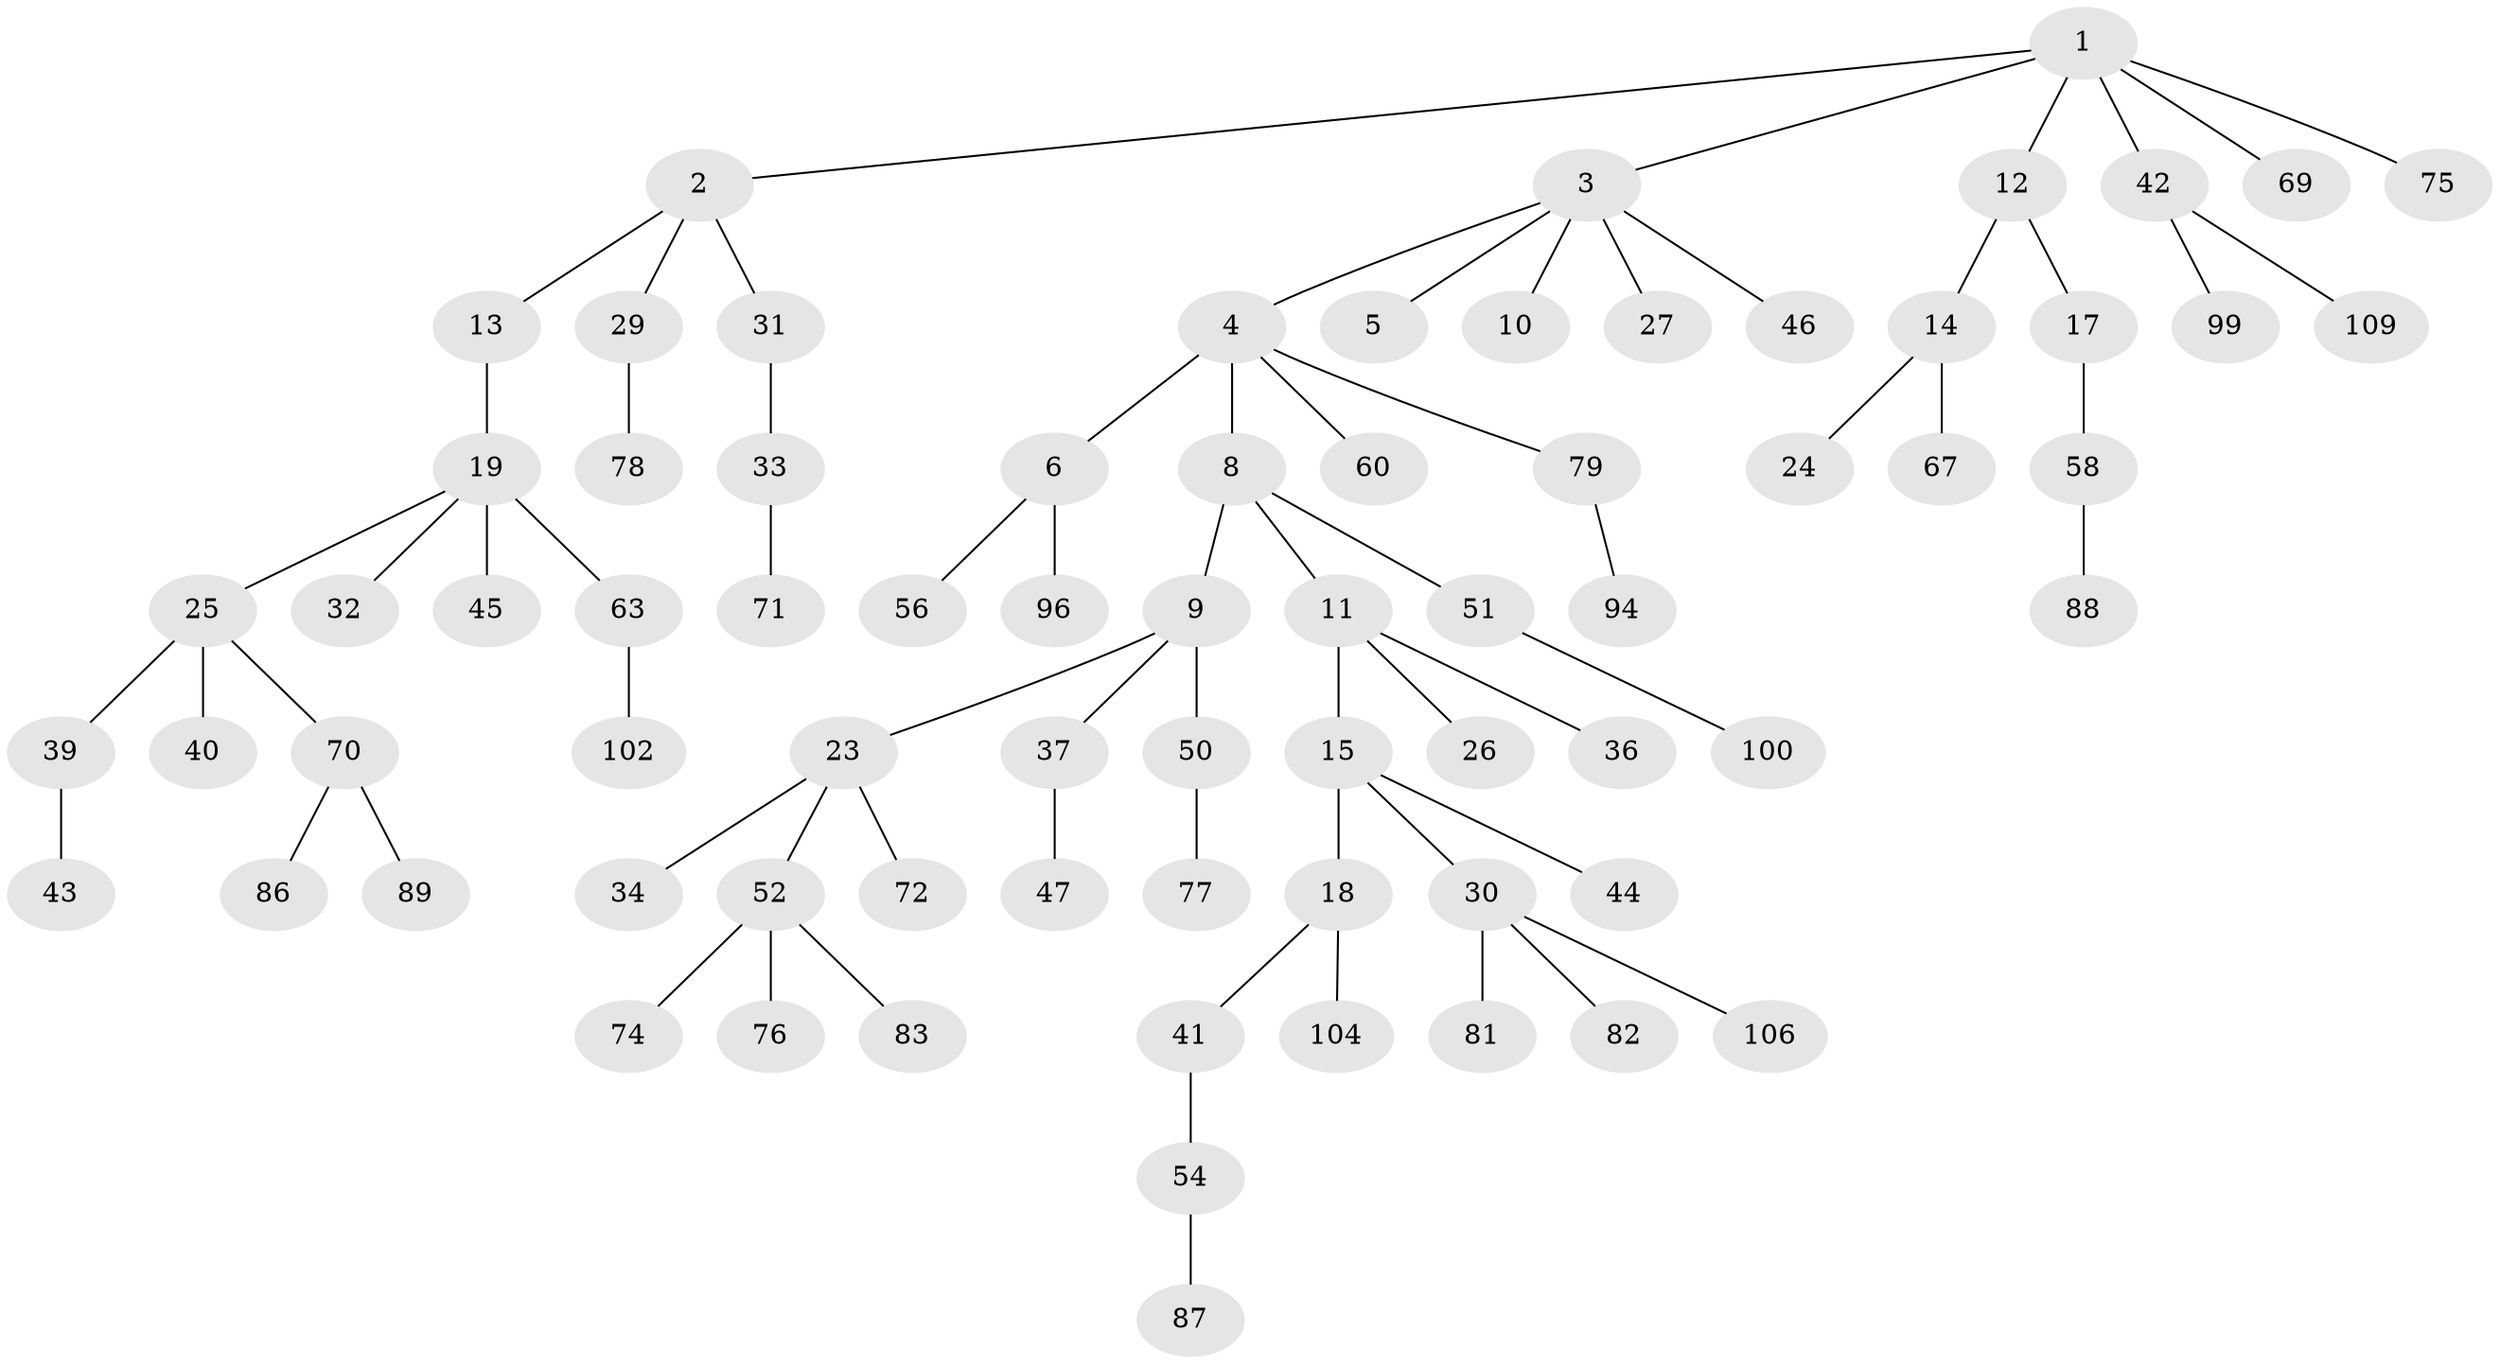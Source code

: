 // Generated by graph-tools (version 1.1) at 2025/52/02/27/25 19:52:11]
// undirected, 73 vertices, 72 edges
graph export_dot {
graph [start="1"]
  node [color=gray90,style=filled];
  1 [super="+22"];
  2 [super="+16"];
  3 [super="+85"];
  4 [super="+7"];
  5 [super="+59"];
  6 [super="+35"];
  8 [super="+38"];
  9 [super="+48"];
  10 [super="+21"];
  11;
  12 [super="+103"];
  13;
  14 [super="+80"];
  15 [super="+20"];
  17 [super="+108"];
  18 [super="+101"];
  19 [super="+28"];
  23 [super="+49"];
  24;
  25 [super="+64"];
  26 [super="+66"];
  27;
  29 [super="+97"];
  30 [super="+65"];
  31;
  32;
  33 [super="+68"];
  34;
  36;
  37 [super="+57"];
  39 [super="+91"];
  40 [super="+90"];
  41 [super="+62"];
  42 [super="+92"];
  43;
  44;
  45;
  46;
  47;
  50 [super="+93"];
  51 [super="+61"];
  52 [super="+53"];
  54 [super="+55"];
  56;
  58 [super="+73"];
  60;
  63;
  67;
  69;
  70 [super="+84"];
  71;
  72;
  74;
  75;
  76;
  77 [super="+107"];
  78;
  79 [super="+98"];
  81;
  82;
  83;
  86 [super="+95"];
  87;
  88;
  89;
  94;
  96;
  99;
  100;
  102 [super="+105"];
  104;
  106;
  109;
  1 -- 2;
  1 -- 3;
  1 -- 12;
  1 -- 69;
  1 -- 75;
  1 -- 42;
  2 -- 13;
  2 -- 31;
  2 -- 29;
  3 -- 4;
  3 -- 5;
  3 -- 10;
  3 -- 27;
  3 -- 46;
  4 -- 6;
  4 -- 79;
  4 -- 8;
  4 -- 60;
  6 -- 56;
  6 -- 96;
  8 -- 9;
  8 -- 11;
  8 -- 51;
  9 -- 23;
  9 -- 37;
  9 -- 50;
  11 -- 15;
  11 -- 26;
  11 -- 36;
  12 -- 14;
  12 -- 17;
  13 -- 19;
  14 -- 24;
  14 -- 67;
  15 -- 18;
  15 -- 30;
  15 -- 44;
  17 -- 58;
  18 -- 41;
  18 -- 104;
  19 -- 25;
  19 -- 32;
  19 -- 45;
  19 -- 63;
  23 -- 34;
  23 -- 72;
  23 -- 52;
  25 -- 39;
  25 -- 40;
  25 -- 70;
  29 -- 78;
  30 -- 81;
  30 -- 82;
  30 -- 106;
  31 -- 33;
  33 -- 71;
  37 -- 47;
  39 -- 43;
  41 -- 54;
  42 -- 99;
  42 -- 109;
  50 -- 77;
  51 -- 100;
  52 -- 74;
  52 -- 83;
  52 -- 76;
  54 -- 87;
  58 -- 88;
  63 -- 102;
  70 -- 89;
  70 -- 86;
  79 -- 94;
}

